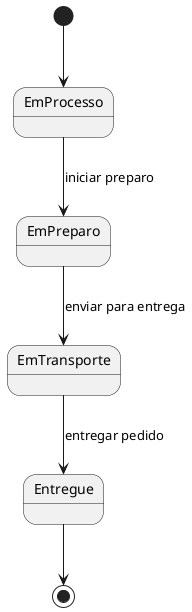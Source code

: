 @startuml
[*] --> EmProcesso
EmProcesso --> EmPreparo : iniciar preparo
EmPreparo --> EmTransporte : enviar para entrega
EmTransporte --> Entregue : entregar pedido
Entregue --> [*]
@enduml